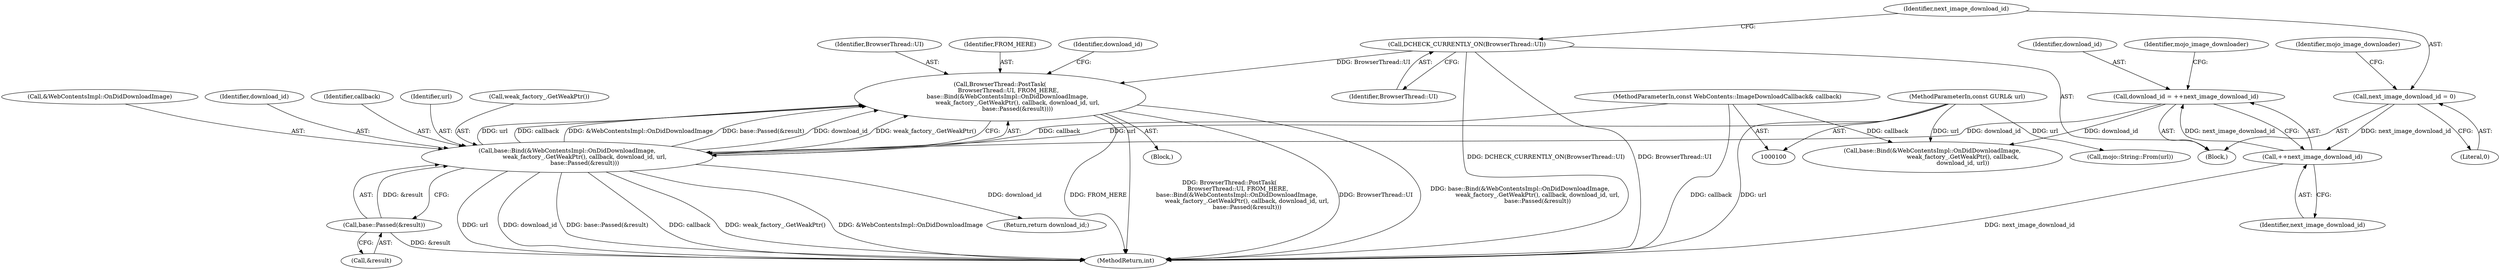 digraph "0_Chrome_75ca8ffd7bd7c58ace1144df05e1307d8d707662_0@API" {
"1000135" [label="(Call,BrowserThread::PostTask(\n         BrowserThread::UI, FROM_HERE,\n        base::Bind(&WebContentsImpl::OnDidDownloadImage,\n                   weak_factory_.GetWeakPtr(), callback, download_id, url,\n                   base::Passed(&result))))"];
"1000107" [label="(Call,DCHECK_CURRENTLY_ON(BrowserThread::UI))"];
"1000138" [label="(Call,base::Bind(&WebContentsImpl::OnDidDownloadImage,\n                   weak_factory_.GetWeakPtr(), callback, download_id, url,\n                   base::Passed(&result)))"];
"1000105" [label="(MethodParameterIn,const WebContents::ImageDownloadCallback& callback)"];
"1000118" [label="(Call,download_id = ++next_image_download_id)"];
"1000120" [label="(Call,++next_image_download_id)"];
"1000110" [label="(Call,next_image_download_id = 0)"];
"1000101" [label="(MethodParameterIn,const GURL& url)"];
"1000145" [label="(Call,base::Passed(&result))"];
"1000108" [label="(Identifier,BrowserThread::UI)"];
"1000142" [label="(Identifier,callback)"];
"1000111" [label="(Identifier,next_image_download_id)"];
"1000125" [label="(Block,)"];
"1000138" [label="(Call,base::Bind(&WebContentsImpl::OnDidDownloadImage,\n                   weak_factory_.GetWeakPtr(), callback, download_id, url,\n                   base::Passed(&result)))"];
"1000106" [label="(Block,)"];
"1000145" [label="(Call,base::Passed(&result))"];
"1000101" [label="(MethodParameterIn,const GURL& url)"];
"1000136" [label="(Identifier,BrowserThread::UI)"];
"1000120" [label="(Call,++next_image_download_id)"];
"1000110" [label="(Call,next_image_download_id = 0)"];
"1000144" [label="(Identifier,url)"];
"1000115" [label="(Identifier,mojo_image_downloader)"];
"1000119" [label="(Identifier,download_id)"];
"1000124" [label="(Identifier,mojo_image_downloader)"];
"1000118" [label="(Call,download_id = ++next_image_download_id)"];
"1000141" [label="(Call,weak_factory_.GetWeakPtr())"];
"1000178" [label="(Call,base::Bind(&WebContentsImpl::OnDidDownloadImage,\n                                 weak_factory_.GetWeakPtr(), callback,\n                                 download_id, url))"];
"1000135" [label="(Call,BrowserThread::PostTask(\n         BrowserThread::UI, FROM_HERE,\n        base::Bind(&WebContentsImpl::OnDidDownloadImage,\n                   weak_factory_.GetWeakPtr(), callback, download_id, url,\n                   base::Passed(&result))))"];
"1000137" [label="(Identifier,FROM_HERE)"];
"1000187" [label="(MethodReturn,int)"];
"1000112" [label="(Literal,0)"];
"1000149" [label="(Identifier,download_id)"];
"1000158" [label="(Call,mojo::String::From(url))"];
"1000107" [label="(Call,DCHECK_CURRENTLY_ON(BrowserThread::UI))"];
"1000148" [label="(Return,return download_id;)"];
"1000139" [label="(Call,&WebContentsImpl::OnDidDownloadImage)"];
"1000143" [label="(Identifier,download_id)"];
"1000146" [label="(Call,&result)"];
"1000105" [label="(MethodParameterIn,const WebContents::ImageDownloadCallback& callback)"];
"1000121" [label="(Identifier,next_image_download_id)"];
"1000135" -> "1000125"  [label="AST: "];
"1000135" -> "1000138"  [label="CFG: "];
"1000136" -> "1000135"  [label="AST: "];
"1000137" -> "1000135"  [label="AST: "];
"1000138" -> "1000135"  [label="AST: "];
"1000149" -> "1000135"  [label="CFG: "];
"1000135" -> "1000187"  [label="DDG: BrowserThread::PostTask(\n         BrowserThread::UI, FROM_HERE,\n        base::Bind(&WebContentsImpl::OnDidDownloadImage,\n                   weak_factory_.GetWeakPtr(), callback, download_id, url,\n                   base::Passed(&result)))"];
"1000135" -> "1000187"  [label="DDG: BrowserThread::UI"];
"1000135" -> "1000187"  [label="DDG: base::Bind(&WebContentsImpl::OnDidDownloadImage,\n                   weak_factory_.GetWeakPtr(), callback, download_id, url,\n                   base::Passed(&result))"];
"1000135" -> "1000187"  [label="DDG: FROM_HERE"];
"1000107" -> "1000135"  [label="DDG: BrowserThread::UI"];
"1000138" -> "1000135"  [label="DDG: url"];
"1000138" -> "1000135"  [label="DDG: callback"];
"1000138" -> "1000135"  [label="DDG: &WebContentsImpl::OnDidDownloadImage"];
"1000138" -> "1000135"  [label="DDG: base::Passed(&result)"];
"1000138" -> "1000135"  [label="DDG: download_id"];
"1000138" -> "1000135"  [label="DDG: weak_factory_.GetWeakPtr()"];
"1000107" -> "1000106"  [label="AST: "];
"1000107" -> "1000108"  [label="CFG: "];
"1000108" -> "1000107"  [label="AST: "];
"1000111" -> "1000107"  [label="CFG: "];
"1000107" -> "1000187"  [label="DDG: BrowserThread::UI"];
"1000107" -> "1000187"  [label="DDG: DCHECK_CURRENTLY_ON(BrowserThread::UI)"];
"1000138" -> "1000145"  [label="CFG: "];
"1000139" -> "1000138"  [label="AST: "];
"1000141" -> "1000138"  [label="AST: "];
"1000142" -> "1000138"  [label="AST: "];
"1000143" -> "1000138"  [label="AST: "];
"1000144" -> "1000138"  [label="AST: "];
"1000145" -> "1000138"  [label="AST: "];
"1000138" -> "1000187"  [label="DDG: callback"];
"1000138" -> "1000187"  [label="DDG: weak_factory_.GetWeakPtr()"];
"1000138" -> "1000187"  [label="DDG: &WebContentsImpl::OnDidDownloadImage"];
"1000138" -> "1000187"  [label="DDG: url"];
"1000138" -> "1000187"  [label="DDG: download_id"];
"1000138" -> "1000187"  [label="DDG: base::Passed(&result)"];
"1000105" -> "1000138"  [label="DDG: callback"];
"1000118" -> "1000138"  [label="DDG: download_id"];
"1000101" -> "1000138"  [label="DDG: url"];
"1000145" -> "1000138"  [label="DDG: &result"];
"1000138" -> "1000148"  [label="DDG: download_id"];
"1000105" -> "1000100"  [label="AST: "];
"1000105" -> "1000187"  [label="DDG: callback"];
"1000105" -> "1000178"  [label="DDG: callback"];
"1000118" -> "1000106"  [label="AST: "];
"1000118" -> "1000120"  [label="CFG: "];
"1000119" -> "1000118"  [label="AST: "];
"1000120" -> "1000118"  [label="AST: "];
"1000124" -> "1000118"  [label="CFG: "];
"1000120" -> "1000118"  [label="DDG: next_image_download_id"];
"1000118" -> "1000178"  [label="DDG: download_id"];
"1000120" -> "1000121"  [label="CFG: "];
"1000121" -> "1000120"  [label="AST: "];
"1000120" -> "1000187"  [label="DDG: next_image_download_id"];
"1000110" -> "1000120"  [label="DDG: next_image_download_id"];
"1000110" -> "1000106"  [label="AST: "];
"1000110" -> "1000112"  [label="CFG: "];
"1000111" -> "1000110"  [label="AST: "];
"1000112" -> "1000110"  [label="AST: "];
"1000115" -> "1000110"  [label="CFG: "];
"1000101" -> "1000100"  [label="AST: "];
"1000101" -> "1000187"  [label="DDG: url"];
"1000101" -> "1000158"  [label="DDG: url"];
"1000101" -> "1000178"  [label="DDG: url"];
"1000145" -> "1000146"  [label="CFG: "];
"1000146" -> "1000145"  [label="AST: "];
"1000145" -> "1000187"  [label="DDG: &result"];
}
